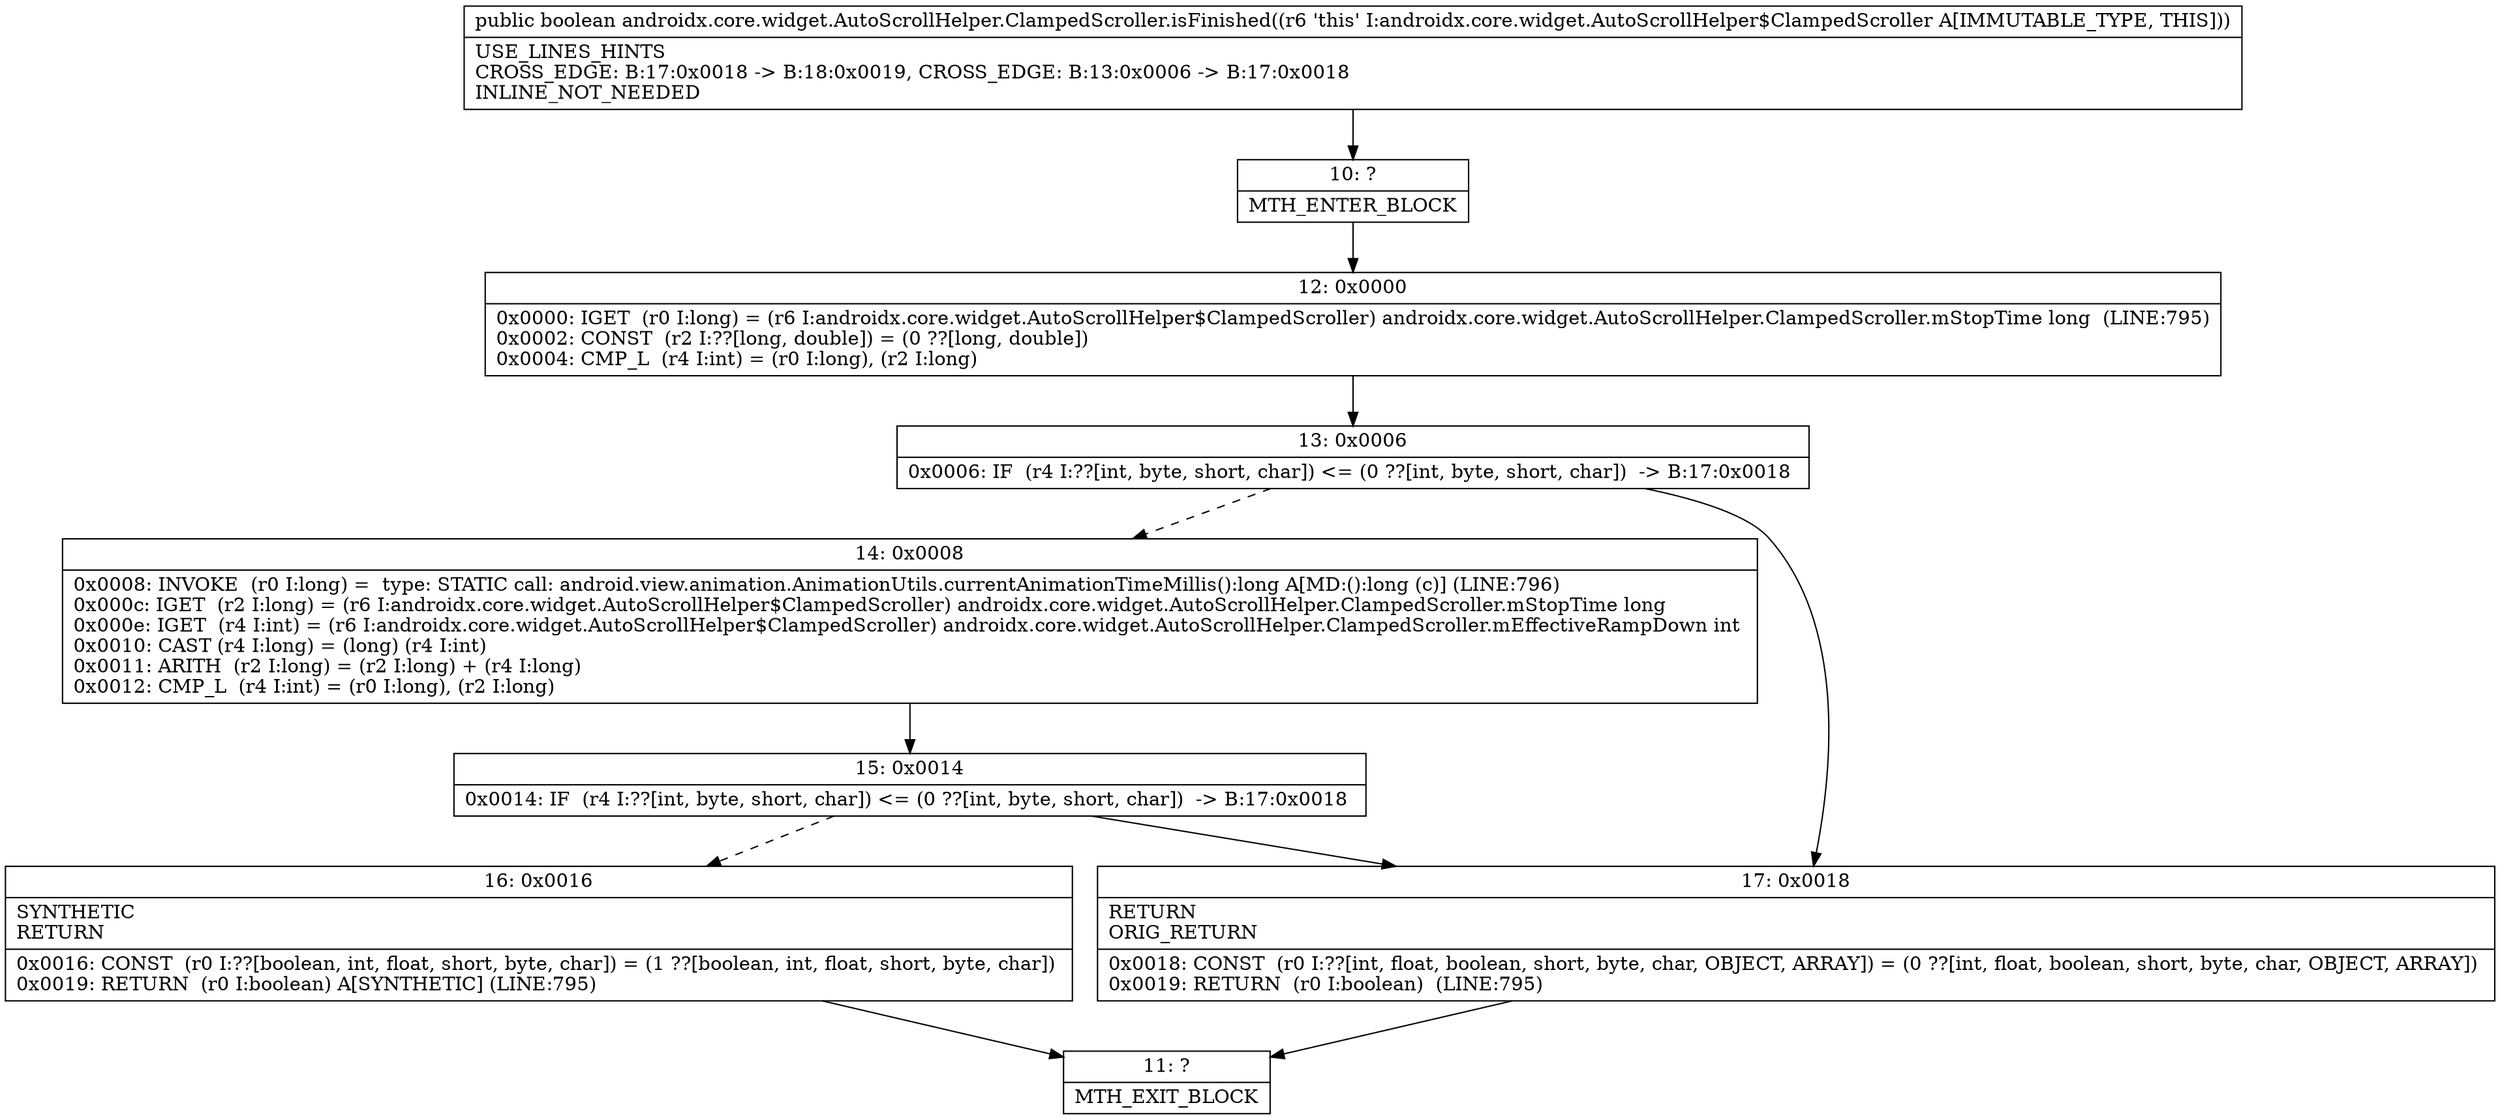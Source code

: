 digraph "CFG forandroidx.core.widget.AutoScrollHelper.ClampedScroller.isFinished()Z" {
Node_10 [shape=record,label="{10\:\ ?|MTH_ENTER_BLOCK\l}"];
Node_12 [shape=record,label="{12\:\ 0x0000|0x0000: IGET  (r0 I:long) = (r6 I:androidx.core.widget.AutoScrollHelper$ClampedScroller) androidx.core.widget.AutoScrollHelper.ClampedScroller.mStopTime long  (LINE:795)\l0x0002: CONST  (r2 I:??[long, double]) = (0 ??[long, double]) \l0x0004: CMP_L  (r4 I:int) = (r0 I:long), (r2 I:long) \l}"];
Node_13 [shape=record,label="{13\:\ 0x0006|0x0006: IF  (r4 I:??[int, byte, short, char]) \<= (0 ??[int, byte, short, char])  \-\> B:17:0x0018 \l}"];
Node_14 [shape=record,label="{14\:\ 0x0008|0x0008: INVOKE  (r0 I:long) =  type: STATIC call: android.view.animation.AnimationUtils.currentAnimationTimeMillis():long A[MD:():long (c)] (LINE:796)\l0x000c: IGET  (r2 I:long) = (r6 I:androidx.core.widget.AutoScrollHelper$ClampedScroller) androidx.core.widget.AutoScrollHelper.ClampedScroller.mStopTime long \l0x000e: IGET  (r4 I:int) = (r6 I:androidx.core.widget.AutoScrollHelper$ClampedScroller) androidx.core.widget.AutoScrollHelper.ClampedScroller.mEffectiveRampDown int \l0x0010: CAST (r4 I:long) = (long) (r4 I:int) \l0x0011: ARITH  (r2 I:long) = (r2 I:long) + (r4 I:long) \l0x0012: CMP_L  (r4 I:int) = (r0 I:long), (r2 I:long) \l}"];
Node_15 [shape=record,label="{15\:\ 0x0014|0x0014: IF  (r4 I:??[int, byte, short, char]) \<= (0 ??[int, byte, short, char])  \-\> B:17:0x0018 \l}"];
Node_16 [shape=record,label="{16\:\ 0x0016|SYNTHETIC\lRETURN\l|0x0016: CONST  (r0 I:??[boolean, int, float, short, byte, char]) = (1 ??[boolean, int, float, short, byte, char]) \l0x0019: RETURN  (r0 I:boolean) A[SYNTHETIC] (LINE:795)\l}"];
Node_11 [shape=record,label="{11\:\ ?|MTH_EXIT_BLOCK\l}"];
Node_17 [shape=record,label="{17\:\ 0x0018|RETURN\lORIG_RETURN\l|0x0018: CONST  (r0 I:??[int, float, boolean, short, byte, char, OBJECT, ARRAY]) = (0 ??[int, float, boolean, short, byte, char, OBJECT, ARRAY]) \l0x0019: RETURN  (r0 I:boolean)  (LINE:795)\l}"];
MethodNode[shape=record,label="{public boolean androidx.core.widget.AutoScrollHelper.ClampedScroller.isFinished((r6 'this' I:androidx.core.widget.AutoScrollHelper$ClampedScroller A[IMMUTABLE_TYPE, THIS]))  | USE_LINES_HINTS\lCROSS_EDGE: B:17:0x0018 \-\> B:18:0x0019, CROSS_EDGE: B:13:0x0006 \-\> B:17:0x0018\lINLINE_NOT_NEEDED\l}"];
MethodNode -> Node_10;Node_10 -> Node_12;
Node_12 -> Node_13;
Node_13 -> Node_14[style=dashed];
Node_13 -> Node_17;
Node_14 -> Node_15;
Node_15 -> Node_16[style=dashed];
Node_15 -> Node_17;
Node_16 -> Node_11;
Node_17 -> Node_11;
}

